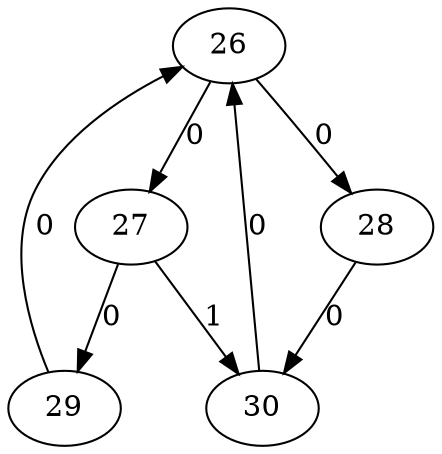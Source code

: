 digraph {
  26 -> 27 ["label" = 0]
  26 -> 28 ["label" = 0]
  27 -> 29 ["label" = 0]
  27 -> 30 ["label" = 1]
  28 -> 30 ["label" = 0]
  29 -> 26 ["label" = 0]
  30 -> 26 ["label" = 0]
}